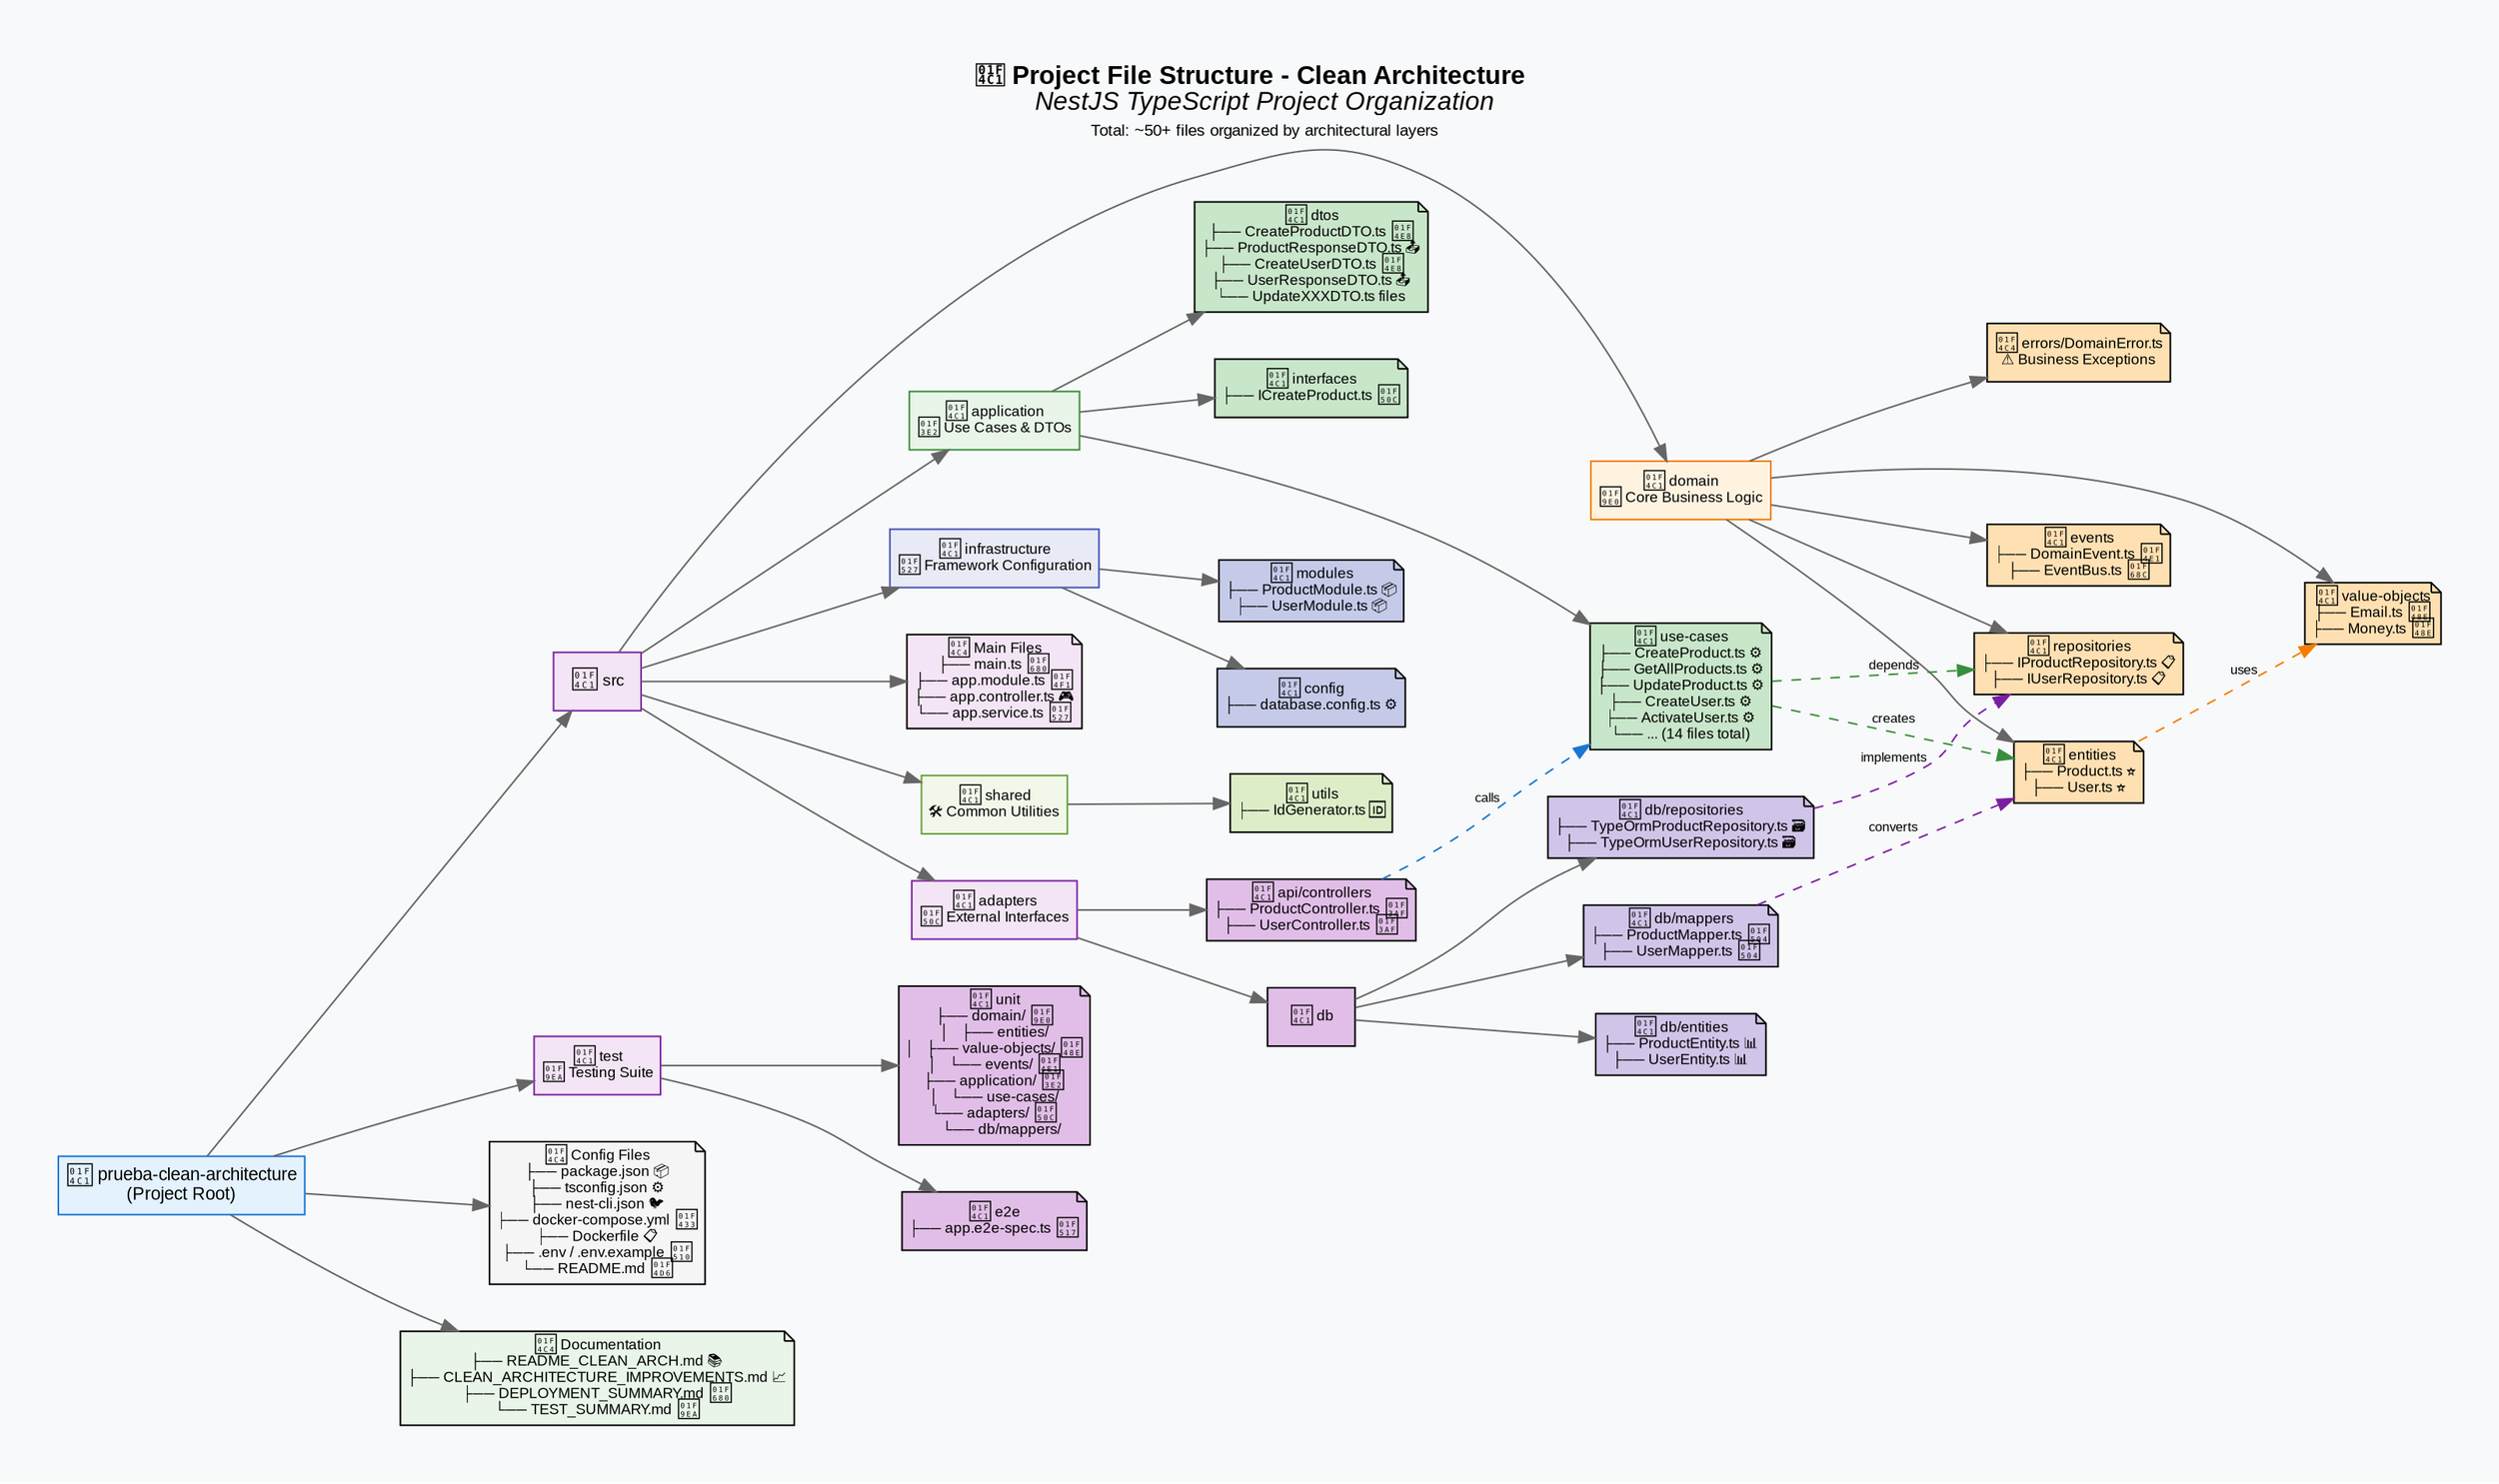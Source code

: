digraph FileStructure {
    rankdir=LR;
    
    graph [
        fontname="Arial, sans-serif"
        fontsize=12
        bgcolor="#f8f9fa"
        style=filled
        pad=0.5
        nodesep=0.4
        ranksep=0.8
    ];
    
    node [
        fontname="Arial, sans-serif"
        fontsize=9
        style=filled
        shape=box
        margin=0.05
    ];
    
    edge [
        fontname="Arial, sans-serif"
        fontsize=8
        color="#666666"
    ];

    // Root del proyecto
    root [
        label="📁 prueba-clean-architecture\n(Project Root)"
        fillcolor="#e3f2fd"
        color="#1976d2"
        fontsize=11
    ];

    // Src principal
    src [
        label="📁 src"
        fillcolor="#f3e5f5"
        color="#7b1fa2"
        fontsize=10
    ];

    // Domain Layer
    domain [
        label="📁 domain\n🧠 Core Business Logic"
        fillcolor="#fff3e0"
        color="#f57c00"
    ];

    domain_entities [
        label="📁 entities\n├── Product.ts ⭐\n├── User.ts ⭐"
        fillcolor="#ffe0b2"
        shape=note
    ];

    domain_value_objects [
        label="📁 value-objects\n├── Email.ts 💎\n├── Money.ts 💎"
        fillcolor="#ffe0b2"
        shape=note
    ];

    domain_repositories [
        label="📁 repositories\n├── IProductRepository.ts 📋\n├── IUserRepository.ts 📋"
        fillcolor="#ffe0b2"
        shape=note
    ];

    domain_events [
        label="📁 events\n├── DomainEvent.ts 📡\n├── EventBus.ts 🚌"
        fillcolor="#ffe0b2"
        shape=note
    ];

    domain_errors [
        label="📄 errors/DomainError.ts\n⚠️ Business Exceptions"
        fillcolor="#ffe0b2"
        shape=note
    ];

    // Application Layer
    application [
        label="📁 application\n🏢 Use Cases & DTOs"
        fillcolor="#e8f5e8"
        color="#388e3c"
    ];

    app_usecases [
        label="📁 use-cases\n├── CreateProduct.ts ⚙️\n├── GetAllProducts.ts ⚙️\n├── UpdateProduct.ts ⚙️\n├── CreateUser.ts ⚙️\n├── ActivateUser.ts ⚙️\n└── ... (14 files total)"
        fillcolor="#c8e6c9"
        shape=note
    ];

    app_dtos [
        label="📁 dtos\n├── CreateProductDTO.ts 📨\n├── ProductResponseDTO.ts 📤\n├── CreateUserDTO.ts 📨\n├── UserResponseDTO.ts 📤\n└── UpdateXXXDTO.ts files"
        fillcolor="#c8e6c9"
        shape=note
    ];

    app_interfaces [
        label="📁 interfaces\n├── ICreateProduct.ts 🔌"
        fillcolor="#c8e6c9"
        shape=note
    ];

    // Adapters Layer
    adapters [
        label="📁 adapters\n🔌 External Interfaces"
        fillcolor="#f3e5f5"
        color="#7b1fa2"
    ];

    adapters_api [
        label="📁 api/controllers\n├── ProductController.ts 🎯\n├── UserController.ts 🎯"
        fillcolor="#e1bee7"
        shape=note
    ];

    adapters_db [
        label="📁 db"
        fillcolor="#e1bee7"
    ];

    db_entities [
        label="📁 db/entities\n├── ProductEntity.ts 📊\n├── UserEntity.ts 📊"
        fillcolor="#d1c4e9"
        shape=note
    ];

    db_repositories [
        label="📁 db/repositories\n├── TypeOrmProductRepository.ts 🗃️\n├── TypeOrmUserRepository.ts 🗃️"
        fillcolor="#d1c4e9"
        shape=note
    ];

    db_mappers [
        label="📁 db/mappers\n├── ProductMapper.ts 🔄\n├── UserMapper.ts 🔄"
        fillcolor="#d1c4e9"
        shape=note
    ];

    // Infrastructure Layer
    infrastructure [
        label="📁 infrastructure\n🔧 Framework Configuration"
        fillcolor="#e8eaf6"
        color="#3f51b5"
    ];

    infra_config [
        label="📁 config\n├── database.config.ts ⚙️"
        fillcolor="#c5cae9"
        shape=note
    ];

    infra_modules [
        label="📁 modules\n├── ProductModule.ts 📦\n├── UserModule.ts 📦"
        fillcolor="#c5cae9"
        shape=note
    ];

    // Shared utilities
    shared [
        label="📁 shared\n🛠️ Common Utilities"
        fillcolor="#f1f8e9"
        color="#689f38"
    ];

    shared_utils [
        label="📁 utils\n├── IdGenerator.ts 🆔"
        fillcolor="#dcedc8"
        shape=note
    ];

    // Main files
    main_files [
        label="📄 Main Files\n├── main.ts 🚀\n├── app.module.ts 📱\n├── app.controller.ts 🎮\n└── app.service.ts 🔧"
        fillcolor="#f3e5f5"
        shape=note
    ];

    // Test structure
    test [
        label="📁 test\n🧪 Testing Suite"
        fillcolor="#f3e5f5"
        color="#7b1fa2"
    ];

    test_unit [
        label="📁 unit\n├── domain/ 🧠\n│   ├── entities/\n│   ├── value-objects/ 💎\n│   └── events/ 📡\n├── application/ 🏢\n│   └── use-cases/\n└── adapters/ 🔌\n    └── db/mappers/"
        fillcolor="#e1bee7"
        shape=note
    ];

    test_e2e [
        label="📁 e2e\n├── app.e2e-spec.ts 🔗"
        fillcolor="#e1bee7"
        shape=note
    ];

    // Config files
    config_files [
        label="📄 Config Files\n├── package.json 📦\n├── tsconfig.json ⚙️\n├── nest-cli.json 🐦\n├── docker-compose.yml 🐳\n├── Dockerfile 📋\n├── .env / .env.example 🔐\n└── README.md 📖"
        fillcolor="#f5f5f5"
        shape=note
    ];

    // Documentation
    docs [
        label="📄 Documentation\n├── README_CLEAN_ARCH.md 📚\n├── CLEAN_ARCHITECTURE_IMPROVEMENTS.md 📈\n├── DEPLOYMENT_SUMMARY.md 🚀\n└── TEST_SUMMARY.md 🧪"
        fillcolor="#e8f5e8"
        shape=note
    ];

    // Connections - Jerarquía de archivos
    root -> src;
    root -> test;
    root -> config_files;
    root -> docs;

    // Src structure
    src -> domain;
    src -> application;
    src -> adapters;
    src -> infrastructure;
    src -> shared;
    src -> main_files;

    // Domain structure
    domain -> domain_entities;
    domain -> domain_value_objects;
    domain -> domain_repositories;
    domain -> domain_events;
    domain -> domain_errors;

    // Application structure
    application -> app_usecases;
    application -> app_dtos;
    application -> app_interfaces;

    // Adapters structure
    adapters -> adapters_api;
    adapters -> adapters_db;
    adapters_db -> db_entities;
    adapters_db -> db_repositories;
    adapters_db -> db_mappers;

    // Infrastructure structure
    infrastructure -> infra_config;
    infrastructure -> infra_modules;

    // Shared structure
    shared -> shared_utils;

    // Test structure
    test -> test_unit;
    test -> test_e2e;

    // Dependency relationships (colored by layer)
    adapters_api -> app_usecases [label="calls" color="#1976d2" style=dashed];
    app_usecases -> domain_entities [label="creates" color="#388e3c" style=dashed];
    app_usecases -> domain_repositories [label="depends" color="#388e3c" style=dashed];
    db_repositories -> domain_repositories [label="implements" color="#7b1fa2" style=dashed];
    db_mappers -> domain_entities [label="converts" color="#7b1fa2" style=dashed];
    domain_entities -> domain_value_objects [label="uses" color="#f57c00" style=dashed];

    // Título
    labelloc="t";
    label=<<B>📁 Project File Structure - Clean Architecture</B><BR/>
    <I>NestJS TypeScript Project Organization</I><BR/>
    <FONT POINT-SIZE="10">Total: ~50+ files organized by architectural layers</FONT>>;
    fontsize=16;
}

